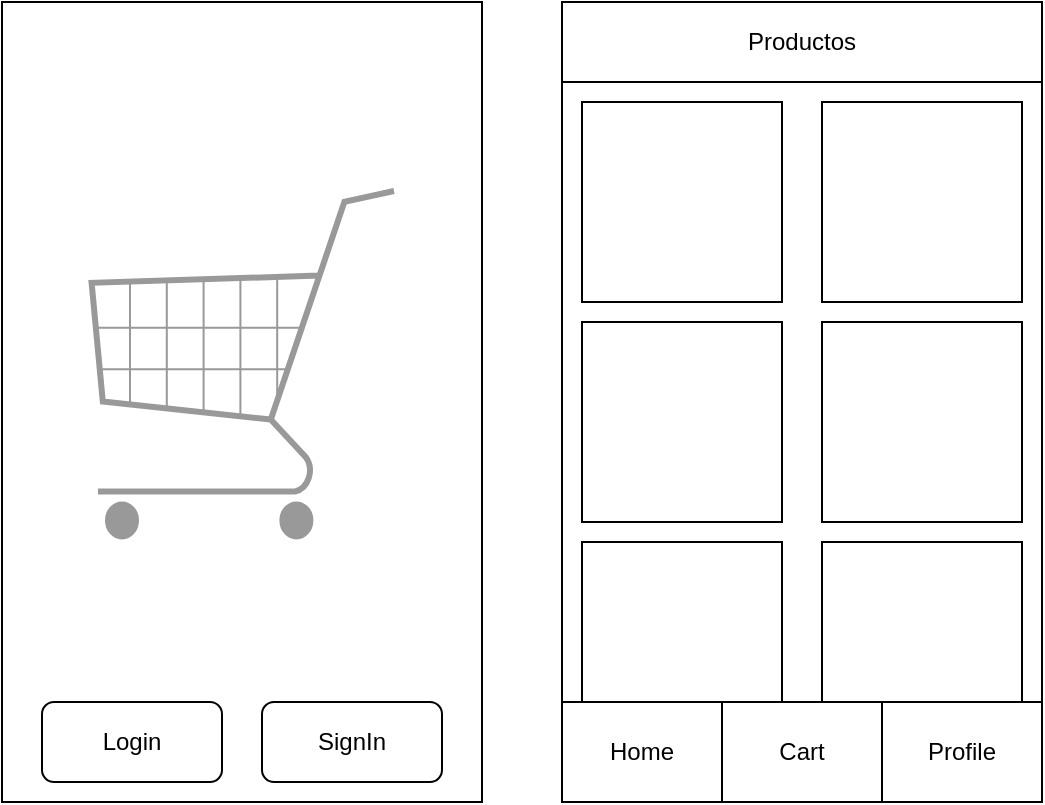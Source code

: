 <mxfile version="13.7.9" type="device"><diagram name="Page-1" id="f1b7ffb7-ca1e-a977-7cf5-a751b3c06c05"><mxGraphModel dx="1114" dy="536" grid="1" gridSize="10" guides="1" tooltips="1" connect="1" arrows="1" fold="1" page="1" pageScale="1" pageWidth="826" pageHeight="1169" background="#ffffff" math="0" shadow="0"><root><mxCell id="0"/><mxCell id="1" parent="0"/><mxCell id="JvuEdUP6dB6l39ds0XWc-62" value="" style="rounded=0;whiteSpace=wrap;html=1;" vertex="1" parent="1"><mxGeometry x="40" y="40" width="240" height="400" as="geometry"/></mxCell><mxCell id="JvuEdUP6dB6l39ds0XWc-63" value="Login" style="rounded=1;whiteSpace=wrap;html=1;" vertex="1" parent="1"><mxGeometry x="60" y="390" width="90" height="40" as="geometry"/></mxCell><mxCell id="JvuEdUP6dB6l39ds0XWc-64" value="SignIn" style="rounded=1;whiteSpace=wrap;html=1;" vertex="1" parent="1"><mxGeometry x="170" y="390" width="90" height="40" as="geometry"/></mxCell><mxCell id="JvuEdUP6dB6l39ds0XWc-65" value="" style="verticalLabelPosition=bottom;shadow=0;dashed=0;align=center;html=1;verticalAlign=top;strokeWidth=1;shape=mxgraph.mockup.misc.shoppingCart;strokeColor=#999999;" vertex="1" parent="1"><mxGeometry x="80" y="130" width="160" height="180" as="geometry"/></mxCell><mxCell id="JvuEdUP6dB6l39ds0XWc-66" value="" style="rounded=0;whiteSpace=wrap;html=1;" vertex="1" parent="1"><mxGeometry x="320" y="40" width="240" height="400" as="geometry"/></mxCell><mxCell id="JvuEdUP6dB6l39ds0XWc-67" value="Productos" style="rounded=0;whiteSpace=wrap;html=1;" vertex="1" parent="1"><mxGeometry x="320" y="40" width="240" height="40" as="geometry"/></mxCell><mxCell id="JvuEdUP6dB6l39ds0XWc-68" value="Home" style="rounded=0;whiteSpace=wrap;html=1;" vertex="1" parent="1"><mxGeometry x="320" y="390" width="80" height="50" as="geometry"/></mxCell><mxCell id="JvuEdUP6dB6l39ds0XWc-69" value="Cart" style="rounded=0;whiteSpace=wrap;html=1;" vertex="1" parent="1"><mxGeometry x="400" y="390" width="80" height="50" as="geometry"/></mxCell><mxCell id="JvuEdUP6dB6l39ds0XWc-70" value="Profile" style="rounded=0;whiteSpace=wrap;html=1;" vertex="1" parent="1"><mxGeometry x="480" y="390" width="80" height="50" as="geometry"/></mxCell><mxCell id="JvuEdUP6dB6l39ds0XWc-71" value="" style="whiteSpace=wrap;html=1;aspect=fixed;" vertex="1" parent="1"><mxGeometry x="330" y="90" width="100" height="100" as="geometry"/></mxCell><mxCell id="JvuEdUP6dB6l39ds0XWc-72" value="" style="whiteSpace=wrap;html=1;aspect=fixed;" vertex="1" parent="1"><mxGeometry x="450" y="90" width="100" height="100" as="geometry"/></mxCell><mxCell id="JvuEdUP6dB6l39ds0XWc-73" value="" style="whiteSpace=wrap;html=1;aspect=fixed;" vertex="1" parent="1"><mxGeometry x="330" y="200" width="100" height="100" as="geometry"/></mxCell><mxCell id="JvuEdUP6dB6l39ds0XWc-74" value="" style="whiteSpace=wrap;html=1;aspect=fixed;" vertex="1" parent="1"><mxGeometry x="450" y="200" width="100" height="100" as="geometry"/></mxCell><mxCell id="JvuEdUP6dB6l39ds0XWc-77" value="" style="rounded=0;whiteSpace=wrap;html=1;" vertex="1" parent="1"><mxGeometry x="330" y="310" width="100" height="80" as="geometry"/></mxCell><mxCell id="JvuEdUP6dB6l39ds0XWc-78" value="" style="rounded=0;whiteSpace=wrap;html=1;" vertex="1" parent="1"><mxGeometry x="450" y="310" width="100" height="80" as="geometry"/></mxCell></root></mxGraphModel></diagram></mxfile>